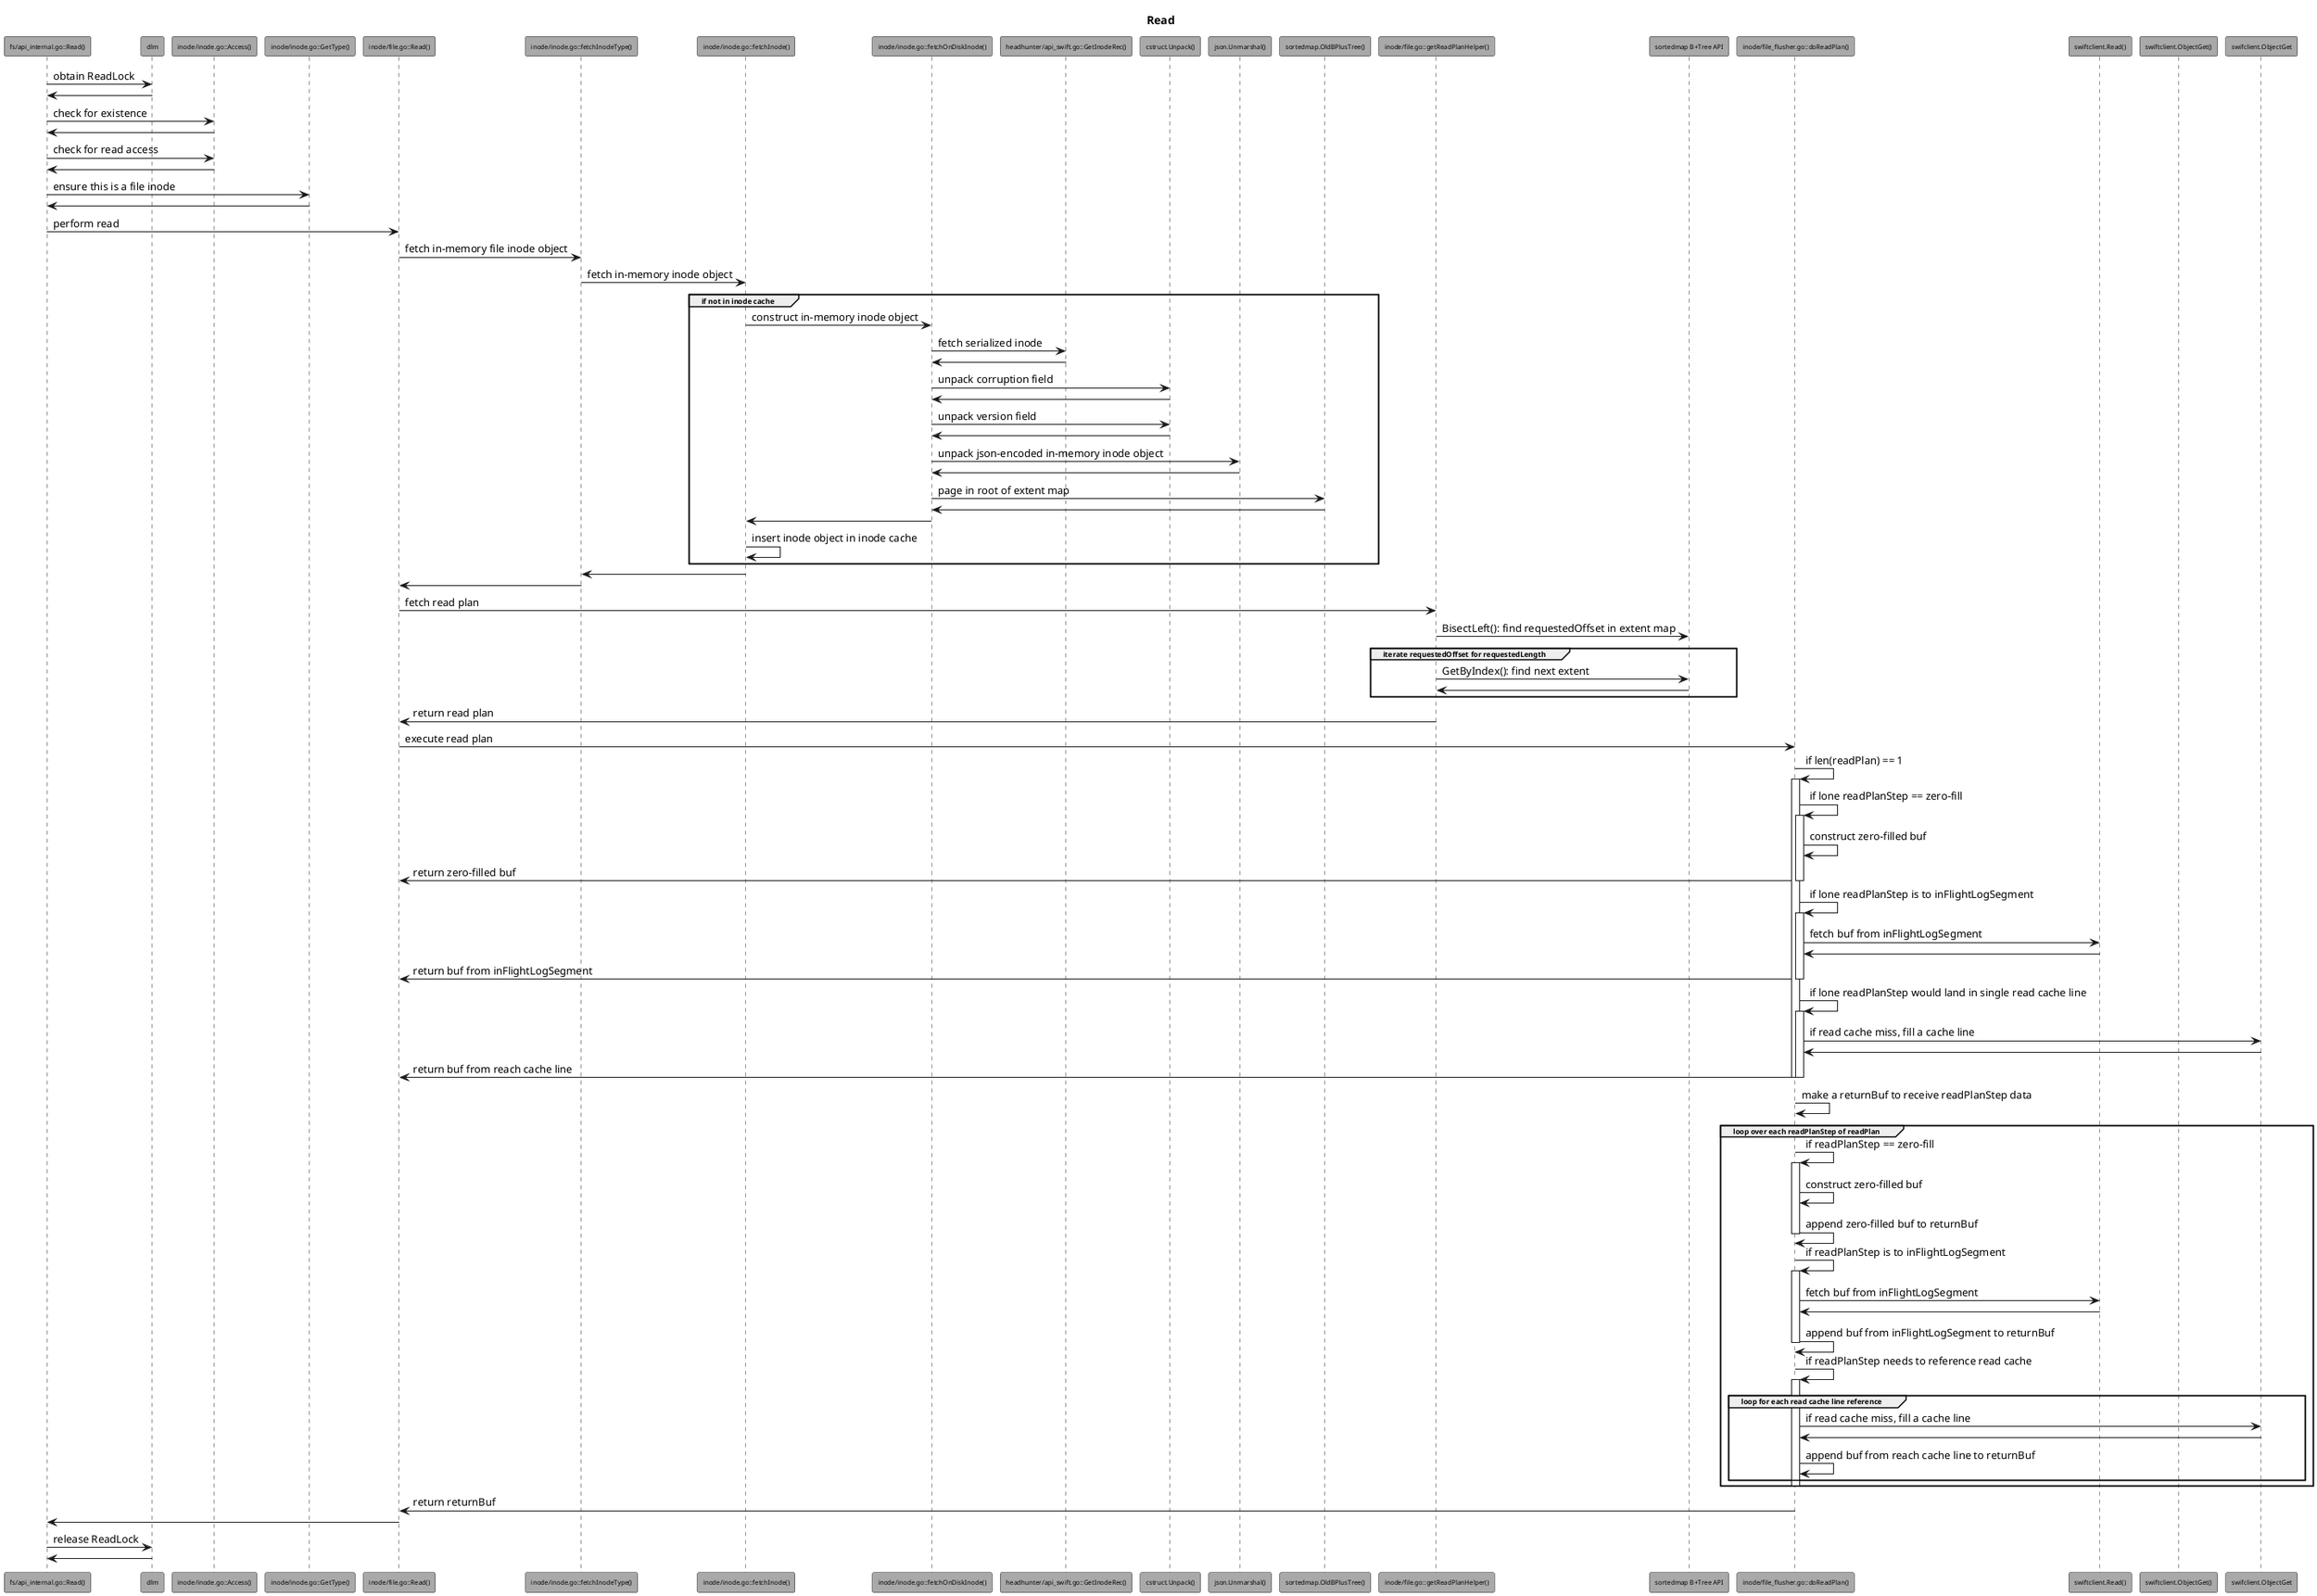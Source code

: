 @startuml

skinparam sequenceTitleFontSize 40
skinparam sequenceTitleFontStyle bold

skinparam sequenceParticipantBackgroundColor #darkgrey
skinparam sequenceParticipantFontSize 8

skinparam sequenceGroupHeaderFontSize 9

title Read

participant fs.Read as "fs/api_internal.go::Read()"
participant dlm
participant inode.Access as "inode/inode.go::Access()"
participant inode.GetType as "inode/inode.go::GetType()"
participant inode.Read as "inode/file.go::Read()"
participant inode.fetchInodeType as "inode/inode.go::fetchInodeType()"
participant inode.fetchInode as "inode/inode.go::fetchInode()"
participant inode.fetchOnDiskInode as "inode/inode.go::fetchOnDiskInode()"
participant headhunter.GetInodeRec as "headhunter/api_swift.go::GetInodeRec()"
participant cstruct.Unpack as "cstruct.Unpack()"
participant json.Unmarshal as "json.Unmarshal()"
participant sortedmap.OldBPlusTree as "sortedmap.OldBPlusTree()"
participant inode.getReadPlanHelper as "inode/file.go::getReadPlanHelper()"
participant sortedmap as "sortedmap B+Tree API"
participant inode.doReadPlan as "inode/file_flusher.go::doReadPlan()"
participant swiftclient.Read as "swiftclient.Read()"
participant swiftclient.ObjectGet as "swiftclient.ObjectGet()"

fs.Read->dlm: obtain ReadLock
dlm->fs.Read
fs.Read->inode.Access: check for existence
inode.Access->fs.Read
fs.Read->inode.Access: check for read access
inode.Access->fs.Read
fs.Read->inode.GetType: ensure this is a file inode
inode.GetType->fs.Read
fs.Read->inode.Read: perform read
  inode.Read->inode.fetchInodeType: fetch in-memory file inode object
    inode.fetchInodeType->inode.fetchInode: fetch in-memory inode object
      group if not in inode cache
        inode.fetchInode->inode.fetchOnDiskInode: construct in-memory inode object
          inode.fetchOnDiskInode->headhunter.GetInodeRec: fetch serialized inode
          headhunter.GetInodeRec->inode.fetchOnDiskInode
          inode.fetchOnDiskInode->cstruct.Unpack: unpack corruption field
          cstruct.Unpack->inode.fetchOnDiskInode
          inode.fetchOnDiskInode->cstruct.Unpack: unpack version field
          cstruct.Unpack->inode.fetchOnDiskInode
          inode.fetchOnDiskInode->json.Unmarshal: unpack json-encoded in-memory inode object
          json.Unmarshal->inode.fetchOnDiskInode
          inode.fetchOnDiskInode->sortedmap.OldBPlusTree: page in root of extent map
          sortedmap.OldBPlusTree->inode.fetchOnDiskInode
        inode.fetchOnDiskInode->inode.fetchInode
        inode.fetchInode->inode.fetchInode: insert inode object in inode cache
      end
    inode.fetchInode->inode.fetchInodeType
  inode.fetchInodeType->inode.Read
  inode.Read->inode.getReadPlanHelper: fetch read plan
    inode.getReadPlanHelper->sortedmap: BisectLeft(): find requestedOffset in extent map
    group iterate requestedOffset for requestedLength
      inode.getReadPlanHelper->sortedmap: GetByIndex(): find next extent
      sortedmap->inode.getReadPlanHelper
    end
  inode.getReadPlanHelper->inode.Read: return read plan
  inode.Read->inode.doReadPlan: execute read plan
    inode.doReadPlan->inode.doReadPlan: if len(readPlan) == 1
      activate inode.doReadPlan
        inode.doReadPlan->inode.doReadPlan: if lone readPlanStep == zero-fill
          activate inode.doReadPlan
            inode.doReadPlan->inode.doReadPlan: construct zero-filled buf
            inode.doReadPlan->inode.Read: return zero-filled buf
          deactivate inode.doReadPlan
        inode.doReadPlan->inode.doReadPlan: if lone readPlanStep is to inFlightLogSegment
          activate inode.doReadPlan
            inode.doReadPlan->swiftclient.Read: fetch buf from inFlightLogSegment
            swiftclient.Read->inode.doReadPlan
            inode.doReadPlan->inode.Read: return buf from inFlightLogSegment
          deactivate inode.doReadPlan
        inode.doReadPlan->inode.doReadPlan: if lone readPlanStep would land in single read cache line
          activate inode.doReadPlan
            inode.doReadPlan->swifclient.ObjectGet: if read cache miss, fill a cache line
            swifclient.ObjectGet->inode.doReadPlan
            inode.doReadPlan->inode.Read: return buf from reach cache line
          deactivate inode.doReadPlan
      deactivate inode.doReadPlan
    inode.doReadPlan->inode.doReadPlan: make a returnBuf to receive readPlanStep data
    group loop over each readPlanStep of readPlan
      inode.doReadPlan->inode.doReadPlan: if readPlanStep == zero-fill
        activate inode.doReadPlan
          inode.doReadPlan->inode.doReadPlan: construct zero-filled buf
          inode.doReadPlan->inode.doReadPlan: append zero-filled buf to returnBuf
        deactivate inode.doReadPlan
      inode.doReadPlan->inode.doReadPlan: if readPlanStep is to inFlightLogSegment
        activate inode.doReadPlan
          inode.doReadPlan->swiftclient.Read: fetch buf from inFlightLogSegment
          swiftclient.Read->inode.doReadPlan
          inode.doReadPlan->inode.doReadPlan: append buf from inFlightLogSegment to returnBuf
        deactivate inode.doReadPlan
      inode.doReadPlan->inode.doReadPlan: if readPlanStep needs to reference read cache
        activate inode.doReadPlan
          group loop for each read cache line reference
            inode.doReadPlan->swifclient.ObjectGet: if read cache miss, fill a cache line
            swifclient.ObjectGet->inode.doReadPlan
            inode.doReadPlan->inode.doReadPlan: append buf from reach cache line to returnBuf
          end
        deactivate inode.doReadPlan
   end
  inode.doReadPlan->inode.Read: return returnBuf
inode.Read->fs.Read
fs.Read->dlm: release ReadLock
dlm->fs.Read

@enduml
